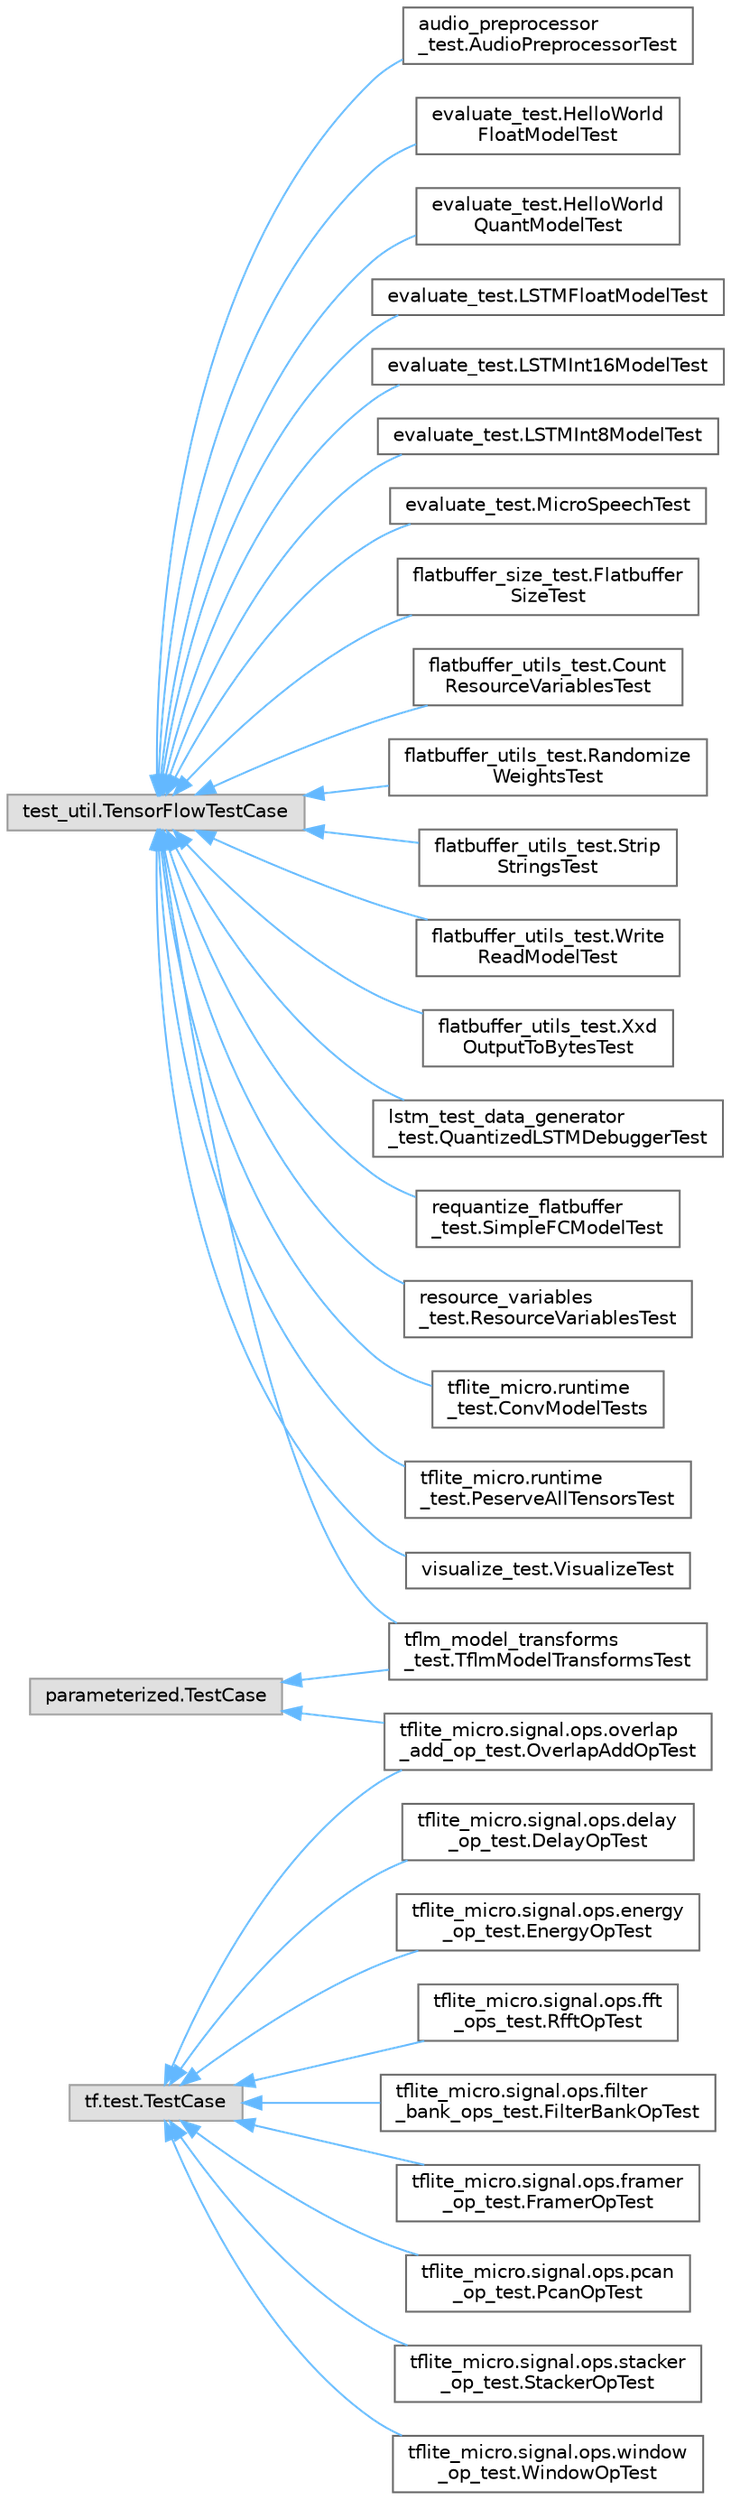 digraph "Graphical Class Hierarchy"
{
 // LATEX_PDF_SIZE
  bgcolor="transparent";
  edge [fontname=Helvetica,fontsize=10,labelfontname=Helvetica,labelfontsize=10];
  node [fontname=Helvetica,fontsize=10,shape=box,height=0.2,width=0.4];
  rankdir="LR";
  Node0 [id="Node000000",label="test_util.TensorFlowTestCase",height=0.2,width=0.4,color="grey60", fillcolor="#E0E0E0", style="filled",tooltip=" "];
  Node0 -> Node1 [id="edge596_Node000000_Node000001",dir="back",color="steelblue1",style="solid",tooltip=" "];
  Node1 [id="Node000001",label="audio_preprocessor\l_test.AudioPreprocessorTest",height=0.2,width=0.4,color="grey40", fillcolor="white", style="filled",URL="$classaudio__preprocessor__test_1_1_audio_preprocessor_test.html",tooltip=" "];
  Node0 -> Node2 [id="edge597_Node000000_Node000002",dir="back",color="steelblue1",style="solid",tooltip=" "];
  Node2 [id="Node000002",label="evaluate_test.HelloWorld\lFloatModelTest",height=0.2,width=0.4,color="grey40", fillcolor="white", style="filled",URL="$classevaluate__test_1_1_hello_world_float_model_test.html",tooltip=" "];
  Node0 -> Node3 [id="edge598_Node000000_Node000003",dir="back",color="steelblue1",style="solid",tooltip=" "];
  Node3 [id="Node000003",label="evaluate_test.HelloWorld\lQuantModelTest",height=0.2,width=0.4,color="grey40", fillcolor="white", style="filled",URL="$classevaluate__test_1_1_hello_world_quant_model_test.html",tooltip=" "];
  Node0 -> Node4 [id="edge599_Node000000_Node000004",dir="back",color="steelblue1",style="solid",tooltip=" "];
  Node4 [id="Node000004",label="evaluate_test.LSTMFloatModelTest",height=0.2,width=0.4,color="grey40", fillcolor="white", style="filled",URL="$classevaluate__test_1_1_l_s_t_m_float_model_test.html",tooltip=" "];
  Node0 -> Node5 [id="edge600_Node000000_Node000005",dir="back",color="steelblue1",style="solid",tooltip=" "];
  Node5 [id="Node000005",label="evaluate_test.LSTMInt16ModelTest",height=0.2,width=0.4,color="grey40", fillcolor="white", style="filled",URL="$classevaluate__test_1_1_l_s_t_m_int16_model_test.html",tooltip=" "];
  Node0 -> Node6 [id="edge601_Node000000_Node000006",dir="back",color="steelblue1",style="solid",tooltip=" "];
  Node6 [id="Node000006",label="evaluate_test.LSTMInt8ModelTest",height=0.2,width=0.4,color="grey40", fillcolor="white", style="filled",URL="$classevaluate__test_1_1_l_s_t_m_int8_model_test.html",tooltip=" "];
  Node0 -> Node7 [id="edge602_Node000000_Node000007",dir="back",color="steelblue1",style="solid",tooltip=" "];
  Node7 [id="Node000007",label="evaluate_test.MicroSpeechTest",height=0.2,width=0.4,color="grey40", fillcolor="white", style="filled",URL="$classevaluate__test_1_1_micro_speech_test.html",tooltip=" "];
  Node0 -> Node8 [id="edge603_Node000000_Node000008",dir="back",color="steelblue1",style="solid",tooltip=" "];
  Node8 [id="Node000008",label="flatbuffer_size_test.Flatbuffer\lSizeTest",height=0.2,width=0.4,color="grey40", fillcolor="white", style="filled",URL="$classflatbuffer__size__test_1_1_flatbuffer_size_test.html",tooltip=" "];
  Node0 -> Node9 [id="edge604_Node000000_Node000009",dir="back",color="steelblue1",style="solid",tooltip=" "];
  Node9 [id="Node000009",label="flatbuffer_utils_test.Count\lResourceVariablesTest",height=0.2,width=0.4,color="grey40", fillcolor="white", style="filled",URL="$classflatbuffer__utils__test_1_1_count_resource_variables_test.html",tooltip=" "];
  Node0 -> Node10 [id="edge605_Node000000_Node000010",dir="back",color="steelblue1",style="solid",tooltip=" "];
  Node10 [id="Node000010",label="flatbuffer_utils_test.Randomize\lWeightsTest",height=0.2,width=0.4,color="grey40", fillcolor="white", style="filled",URL="$classflatbuffer__utils__test_1_1_randomize_weights_test.html",tooltip=" "];
  Node0 -> Node11 [id="edge606_Node000000_Node000011",dir="back",color="steelblue1",style="solid",tooltip=" "];
  Node11 [id="Node000011",label="flatbuffer_utils_test.Strip\lStringsTest",height=0.2,width=0.4,color="grey40", fillcolor="white", style="filled",URL="$classflatbuffer__utils__test_1_1_strip_strings_test.html",tooltip=" "];
  Node0 -> Node12 [id="edge607_Node000000_Node000012",dir="back",color="steelblue1",style="solid",tooltip=" "];
  Node12 [id="Node000012",label="flatbuffer_utils_test.Write\lReadModelTest",height=0.2,width=0.4,color="grey40", fillcolor="white", style="filled",URL="$classflatbuffer__utils__test_1_1_write_read_model_test.html",tooltip=" "];
  Node0 -> Node13 [id="edge608_Node000000_Node000013",dir="back",color="steelblue1",style="solid",tooltip=" "];
  Node13 [id="Node000013",label="flatbuffer_utils_test.Xxd\lOutputToBytesTest",height=0.2,width=0.4,color="grey40", fillcolor="white", style="filled",URL="$classflatbuffer__utils__test_1_1_xxd_output_to_bytes_test.html",tooltip=" "];
  Node0 -> Node14 [id="edge609_Node000000_Node000014",dir="back",color="steelblue1",style="solid",tooltip=" "];
  Node14 [id="Node000014",label="lstm_test_data_generator\l_test.QuantizedLSTMDebuggerTest",height=0.2,width=0.4,color="grey40", fillcolor="white", style="filled",URL="$classlstm__test__data__generator__test_1_1_quantized_l_s_t_m_debugger_test.html",tooltip=" "];
  Node0 -> Node15 [id="edge610_Node000000_Node000015",dir="back",color="steelblue1",style="solid",tooltip=" "];
  Node15 [id="Node000015",label="requantize_flatbuffer\l_test.SimpleFCModelTest",height=0.2,width=0.4,color="grey40", fillcolor="white", style="filled",URL="$classrequantize__flatbuffer__test_1_1_simple_f_c_model_test.html",tooltip=" "];
  Node0 -> Node16 [id="edge611_Node000000_Node000016",dir="back",color="steelblue1",style="solid",tooltip=" "];
  Node16 [id="Node000016",label="resource_variables\l_test.ResourceVariablesTest",height=0.2,width=0.4,color="grey40", fillcolor="white", style="filled",URL="$classresource__variables__test_1_1_resource_variables_test.html",tooltip=" "];
  Node0 -> Node17 [id="edge612_Node000000_Node000017",dir="back",color="steelblue1",style="solid",tooltip=" "];
  Node17 [id="Node000017",label="tflite_micro.runtime\l_test.ConvModelTests",height=0.2,width=0.4,color="grey40", fillcolor="white", style="filled",URL="$classtflite__micro_1_1runtime__test_1_1_conv_model_tests.html",tooltip=" "];
  Node0 -> Node18 [id="edge613_Node000000_Node000018",dir="back",color="steelblue1",style="solid",tooltip=" "];
  Node18 [id="Node000018",label="tflite_micro.runtime\l_test.PeserveAllTensorsTest",height=0.2,width=0.4,color="grey40", fillcolor="white", style="filled",URL="$classtflite__micro_1_1runtime__test_1_1_peserve_all_tensors_test.html",tooltip=" "];
  Node0 -> Node19 [id="edge614_Node000000_Node000019",dir="back",color="steelblue1",style="solid",tooltip=" "];
  Node19 [id="Node000019",label="tflm_model_transforms\l_test.TflmModelTransformsTest",height=0.2,width=0.4,color="grey40", fillcolor="white", style="filled",URL="$classtflm__model__transforms__test_1_1_tflm_model_transforms_test.html",tooltip=" "];
  Node0 -> Node31 [id="edge615_Node000000_Node000031",dir="back",color="steelblue1",style="solid",tooltip=" "];
  Node31 [id="Node000031",label="visualize_test.VisualizeTest",height=0.2,width=0.4,color="grey40", fillcolor="white", style="filled",URL="$classvisualize__test_1_1_visualize_test.html",tooltip=" "];
  Node20 [id="Node000020",label="parameterized.TestCase",height=0.2,width=0.4,color="grey60", fillcolor="#E0E0E0", style="filled",tooltip=" "];
  Node20 -> Node21 [id="edge616_Node000020_Node000021",dir="back",color="steelblue1",style="solid",tooltip=" "];
  Node21 [id="Node000021",label="tflite_micro.signal.ops.overlap\l_add_op_test.OverlapAddOpTest",height=0.2,width=0.4,color="grey40", fillcolor="white", style="filled",URL="$classtflite__micro_1_1signal_1_1ops_1_1overlap__add__op__test_1_1_overlap_add_op_test.html",tooltip=" "];
  Node20 -> Node19 [id="edge617_Node000020_Node000019",dir="back",color="steelblue1",style="solid",tooltip=" "];
  Node22 [id="Node000022",label="tf.test.TestCase",height=0.2,width=0.4,color="grey60", fillcolor="#E0E0E0", style="filled",tooltip=" "];
  Node22 -> Node23 [id="edge618_Node000022_Node000023",dir="back",color="steelblue1",style="solid",tooltip=" "];
  Node23 [id="Node000023",label="tflite_micro.signal.ops.delay\l_op_test.DelayOpTest",height=0.2,width=0.4,color="grey40", fillcolor="white", style="filled",URL="$classtflite__micro_1_1signal_1_1ops_1_1delay__op__test_1_1_delay_op_test.html",tooltip=" "];
  Node22 -> Node24 [id="edge619_Node000022_Node000024",dir="back",color="steelblue1",style="solid",tooltip=" "];
  Node24 [id="Node000024",label="tflite_micro.signal.ops.energy\l_op_test.EnergyOpTest",height=0.2,width=0.4,color="grey40", fillcolor="white", style="filled",URL="$classtflite__micro_1_1signal_1_1ops_1_1energy__op__test_1_1_energy_op_test.html",tooltip=" "];
  Node22 -> Node25 [id="edge620_Node000022_Node000025",dir="back",color="steelblue1",style="solid",tooltip=" "];
  Node25 [id="Node000025",label="tflite_micro.signal.ops.fft\l_ops_test.RfftOpTest",height=0.2,width=0.4,color="grey40", fillcolor="white", style="filled",URL="$classtflite__micro_1_1signal_1_1ops_1_1fft__ops__test_1_1_rfft_op_test.html",tooltip=" "];
  Node22 -> Node26 [id="edge621_Node000022_Node000026",dir="back",color="steelblue1",style="solid",tooltip=" "];
  Node26 [id="Node000026",label="tflite_micro.signal.ops.filter\l_bank_ops_test.FilterBankOpTest",height=0.2,width=0.4,color="grey40", fillcolor="white", style="filled",URL="$classtflite__micro_1_1signal_1_1ops_1_1filter__bank__ops__test_1_1_filter_bank_op_test.html",tooltip=" "];
  Node22 -> Node27 [id="edge622_Node000022_Node000027",dir="back",color="steelblue1",style="solid",tooltip=" "];
  Node27 [id="Node000027",label="tflite_micro.signal.ops.framer\l_op_test.FramerOpTest",height=0.2,width=0.4,color="grey40", fillcolor="white", style="filled",URL="$classtflite__micro_1_1signal_1_1ops_1_1framer__op__test_1_1_framer_op_test.html",tooltip=" "];
  Node22 -> Node21 [id="edge623_Node000022_Node000021",dir="back",color="steelblue1",style="solid",tooltip=" "];
  Node22 -> Node28 [id="edge624_Node000022_Node000028",dir="back",color="steelblue1",style="solid",tooltip=" "];
  Node28 [id="Node000028",label="tflite_micro.signal.ops.pcan\l_op_test.PcanOpTest",height=0.2,width=0.4,color="grey40", fillcolor="white", style="filled",URL="$classtflite__micro_1_1signal_1_1ops_1_1pcan__op__test_1_1_pcan_op_test.html",tooltip=" "];
  Node22 -> Node29 [id="edge625_Node000022_Node000029",dir="back",color="steelblue1",style="solid",tooltip=" "];
  Node29 [id="Node000029",label="tflite_micro.signal.ops.stacker\l_op_test.StackerOpTest",height=0.2,width=0.4,color="grey40", fillcolor="white", style="filled",URL="$classtflite__micro_1_1signal_1_1ops_1_1stacker__op__test_1_1_stacker_op_test.html",tooltip=" "];
  Node22 -> Node30 [id="edge626_Node000022_Node000030",dir="back",color="steelblue1",style="solid",tooltip=" "];
  Node30 [id="Node000030",label="tflite_micro.signal.ops.window\l_op_test.WindowOpTest",height=0.2,width=0.4,color="grey40", fillcolor="white", style="filled",URL="$classtflite__micro_1_1signal_1_1ops_1_1window__op__test_1_1_window_op_test.html",tooltip=" "];
}
